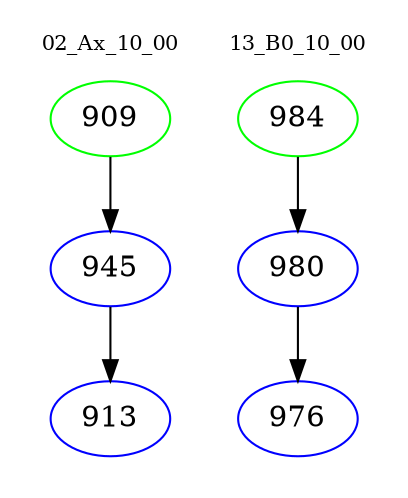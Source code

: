 digraph{
subgraph cluster_0 {
color = white
label = "02_Ax_10_00";
fontsize=10;
T0_909 [label="909", color="green"]
T0_909 -> T0_945 [color="black"]
T0_945 [label="945", color="blue"]
T0_945 -> T0_913 [color="black"]
T0_913 [label="913", color="blue"]
}
subgraph cluster_1 {
color = white
label = "13_B0_10_00";
fontsize=10;
T1_984 [label="984", color="green"]
T1_984 -> T1_980 [color="black"]
T1_980 [label="980", color="blue"]
T1_980 -> T1_976 [color="black"]
T1_976 [label="976", color="blue"]
}
}
